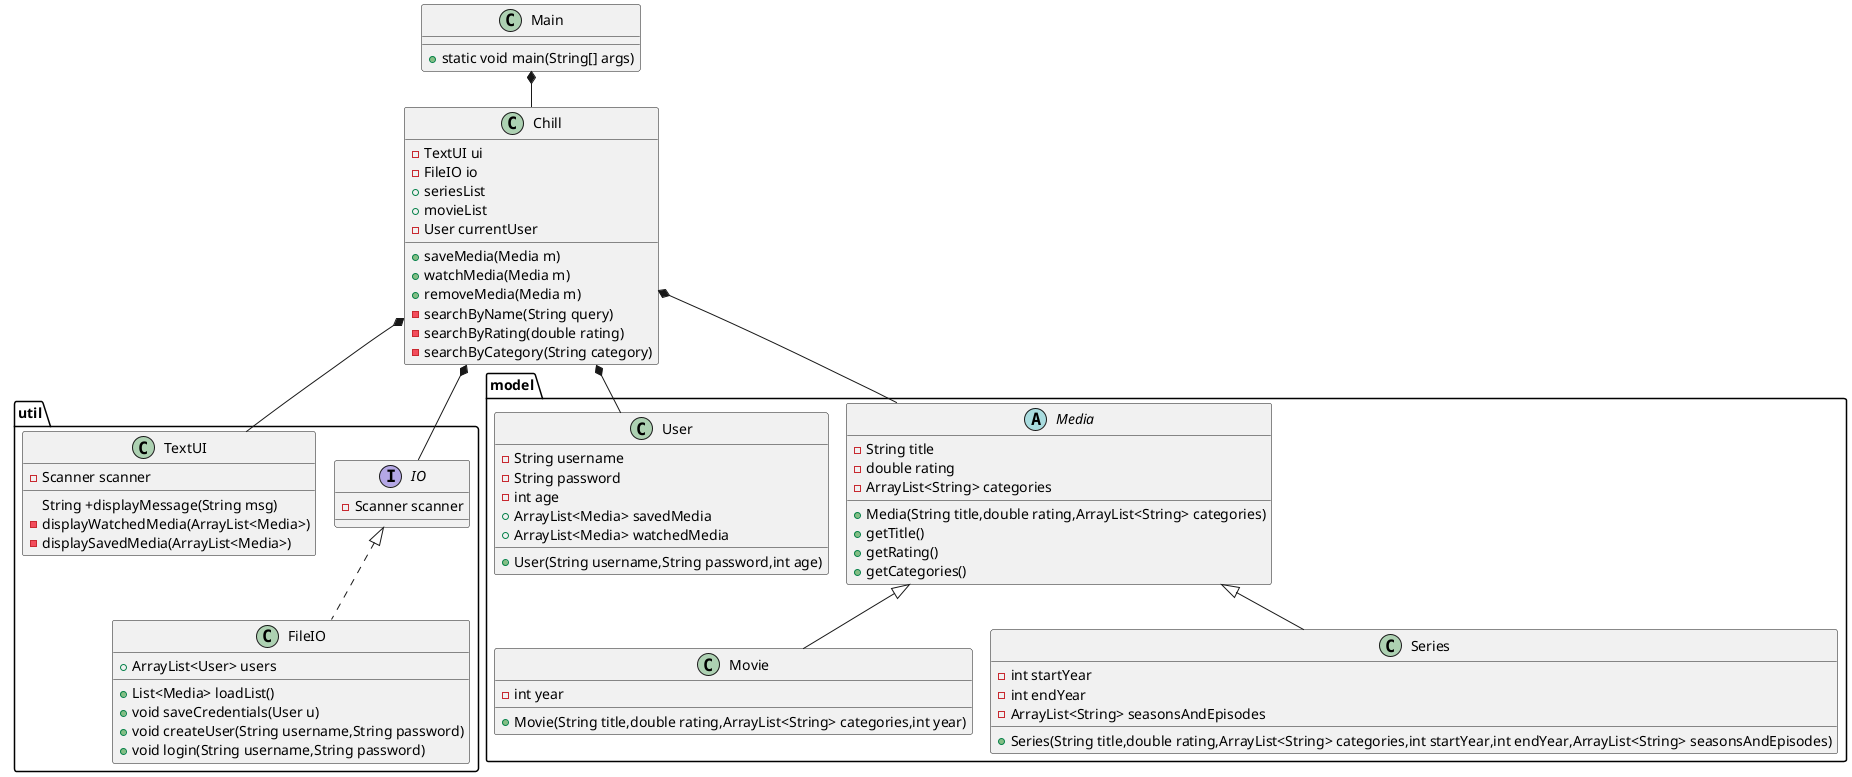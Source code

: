 @startuml
'https://plantuml.com/class-diagram
!pragma layout smetana

class Main{
    +static void main(String[] args)
}

class Chill{
    -TextUI ui
    -FileIO io
    +seriesList
    +movieList
    -User currentUser
    +saveMedia(Media m)
    +watchMedia(Media m)
    +removeMedia(Media m)
    -searchByName(String query)
    -searchByRating(double rating)
    -searchByCategory(String category)
}

package "util"{
    Interface IO{
        -Scanner scanner
    }

    class FileIO implements IO{
        +ArrayList<User> users
        +List<Media> loadList()
        +void saveCredentials(User u)
        +void createUser(String username,String password)
        +void login(String username,String password)
    }

    class TextUI{
        -Scanner scanner
        String +displayMessage(String msg)
        -displayWatchedMedia(ArrayList<Media>)
        -displaySavedMedia(ArrayList<Media>)
    }
}

package "model"{
    abstract class Media{
        -String title
        -double rating
        -ArrayList<String> categories
        +Media(String title,double rating,ArrayList<String> categories)
        +getTitle()
        +getRating()
        +getCategories()
    }

    class Movie extends Media{
        -int year
        +Movie(String title,double rating,ArrayList<String> categories,int year)
    }

    class Series extends Media{
        -int startYear
        -int endYear
        -ArrayList<String> seasonsAndEpisodes
        +Series(String title,double rating,ArrayList<String> categories,int startYear,int endYear,ArrayList<String> seasonsAndEpisodes)
    }

    class User{
        -String username
        -String password
        -int age
        +ArrayList<Media> savedMedia
        +ArrayList<Media> watchedMedia
        +User(String username,String password,int age)
    }
}

Main *-- Chill
Chill *-- TextUI
Chill *-- User
Chill *-- Media
Chill *-- IO


@enduml
